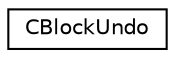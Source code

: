digraph "Graphical Class Hierarchy"
{
 // LATEX_PDF_SIZE
  edge [fontname="Helvetica",fontsize="10",labelfontname="Helvetica",labelfontsize="10"];
  node [fontname="Helvetica",fontsize="10",shape=record];
  rankdir="LR";
  Node0 [label="CBlockUndo",height=0.2,width=0.4,color="black", fillcolor="white", style="filled",URL="$class_c_block_undo.html",tooltip=" "];
}

